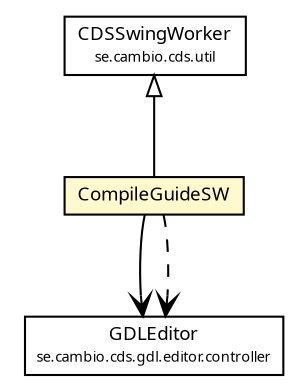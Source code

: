 #!/usr/local/bin/dot
#
# Class diagram 
# Generated by UMLGraph version R5_6 (http://www.umlgraph.org/)
#

digraph G {
	edge [fontname="Trebuchet MS",fontsize=10,labelfontname="Trebuchet MS",labelfontsize=10];
	node [fontname="Trebuchet MS",fontsize=10,shape=plaintext];
	nodesep=0.25;
	ranksep=0.5;
	// se.cambio.cds.util.CDSSwingWorker
	c114948 [label=<<table title="se.cambio.cds.util.CDSSwingWorker" border="0" cellborder="1" cellspacing="0" cellpadding="2" port="p" href="../../../../util/CDSSwingWorker.html">
		<tr><td><table border="0" cellspacing="0" cellpadding="1">
<tr><td align="center" balign="center"><font face="Trebuchet MS"> CDSSwingWorker </font></td></tr>
<tr><td align="center" balign="center"><font face="Trebuchet MS" point-size="7.0"> se.cambio.cds.util </font></td></tr>
		</table></td></tr>
		</table>>, URL="../../../../util/CDSSwingWorker.html", fontname="Trebuchet MS", fontcolor="black", fontsize=9.0];
	// se.cambio.cds.gdl.editor.controller.GDLEditor
	c115350 [label=<<table title="se.cambio.cds.gdl.editor.controller.GDLEditor" border="0" cellborder="1" cellspacing="0" cellpadding="2" port="p" href="../GDLEditor.html">
		<tr><td><table border="0" cellspacing="0" cellpadding="1">
<tr><td align="center" balign="center"><font face="Trebuchet MS"> GDLEditor </font></td></tr>
<tr><td align="center" balign="center"><font face="Trebuchet MS" point-size="7.0"> se.cambio.cds.gdl.editor.controller </font></td></tr>
		</table></td></tr>
		</table>>, URL="../GDLEditor.html", fontname="Trebuchet MS", fontcolor="black", fontsize=9.0];
	// se.cambio.cds.gdl.editor.controller.sw.CompileGuideSW
	c115359 [label=<<table title="se.cambio.cds.gdl.editor.controller.sw.CompileGuideSW" border="0" cellborder="1" cellspacing="0" cellpadding="2" port="p" bgcolor="lemonChiffon" href="./CompileGuideSW.html">
		<tr><td><table border="0" cellspacing="0" cellpadding="1">
<tr><td align="center" balign="center"><font face="Trebuchet MS"> CompileGuideSW </font></td></tr>
		</table></td></tr>
		</table>>, URL="./CompileGuideSW.html", fontname="Trebuchet MS", fontcolor="black", fontsize=9.0];
	//se.cambio.cds.gdl.editor.controller.sw.CompileGuideSW extends se.cambio.cds.util.CDSSwingWorker
	c114948:p -> c115359:p [dir=back,arrowtail=empty];
	// se.cambio.cds.gdl.editor.controller.sw.CompileGuideSW NAVASSOC se.cambio.cds.gdl.editor.controller.GDLEditor
	c115359:p -> c115350:p [taillabel="", label="", headlabel="", fontname="Trebuchet MS", fontcolor="black", fontsize=10.0, color="black", arrowhead=open];
	// se.cambio.cds.gdl.editor.controller.sw.CompileGuideSW DEPEND se.cambio.cds.gdl.editor.controller.GDLEditor
	c115359:p -> c115350:p [taillabel="", label="", headlabel="", fontname="Trebuchet MS", fontcolor="black", fontsize=10.0, color="black", arrowhead=open, style=dashed];
}

